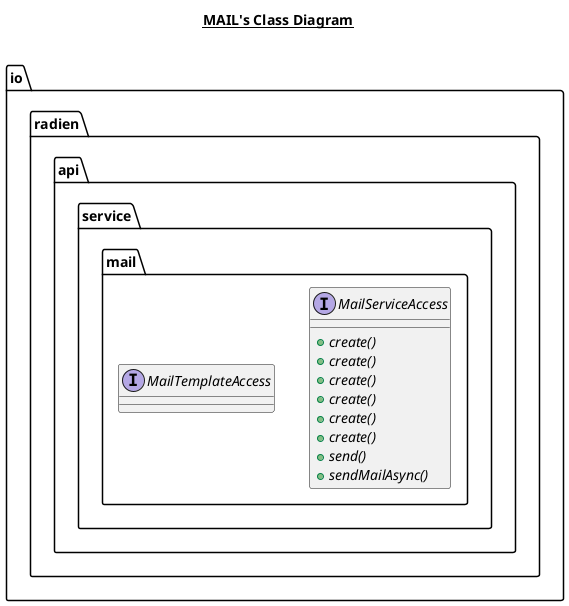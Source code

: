 @startuml

title __MAIL's Class Diagram__\n

  namespace io.radien.api {
    namespace service {
      namespace mail {
        interface io.radien.api.service.mail.MailServiceAccess {
            {abstract} + create()
            {abstract} + create()
            {abstract} + create()
            {abstract} + create()
            {abstract} + create()
            {abstract} + create()
            {abstract} + send()
            {abstract} + sendMailAsync()
        }
      }
    }
  }
  

  namespace io.radien.api {
    namespace service {
      namespace mail {
        interface io.radien.api.service.mail.MailTemplateAccess {
        }
      }
    }
  }
  








@enduml
